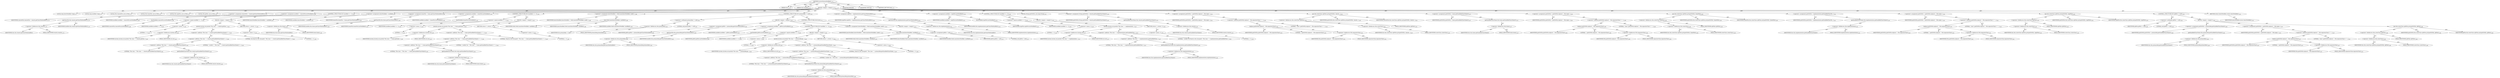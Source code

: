 digraph "sourceClassesModified" {  
"111669149752" [label = <(METHOD,sourceClassesModified)<SUB>1170</SUB>> ]
"115964117099" [label = <(PARAM,this)<SUB>1170</SUB>> ]
"115964117100" [label = <(PARAM,File buildDir)<SUB>1170</SUB>> ]
"25769803948" [label = <(BLOCK,&lt;empty&gt;,&lt;empty&gt;)<SUB>1170</SUB>> ]
"94489280571" [label = <(LOCAL,long latestModified: long)<SUB>1171</SUB>> ]
"94489280572" [label = <(LOCAL,long modified: long)<SUB>1172</SUB>> ]
"94489280573" [label = <(LOCAL,File remoteFile: java.io.File)<SUB>1173</SUB>> ]
"94489280574" [label = <(LOCAL,File homeFile: java.io.File)<SUB>1174</SUB>> ]
"94489280575" [label = <(LOCAL,File implFile: java.io.File)<SUB>1175</SUB>> ]
"94489280576" [label = <(LOCAL,File pkFile: java.io.File)<SUB>1176</SUB>> ]
"30064771855" [label = <(&lt;operator&gt;.assignment,remoteFile = remote.getClassFile(buildDir))<SUB>1179</SUB>> ]
"68719477318" [label = <(IDENTIFIER,remoteFile,remoteFile = remote.getClassFile(buildDir))<SUB>1179</SUB>> ]
"30064771856" [label = <(getClassFile,this.remote.getClassFile(buildDir))<SUB>1179</SUB>> ]
"30064771857" [label = <(&lt;operator&gt;.fieldAccess,this.remote)<SUB>1179</SUB>> ]
"68719477319" [label = <(IDENTIFIER,this,this.remote.getClassFile(buildDir))> ]
"55834575068" [label = <(FIELD_IDENTIFIER,remote,remote)<SUB>1179</SUB>> ]
"68719477320" [label = <(IDENTIFIER,buildDir,this.remote.getClassFile(buildDir))<SUB>1179</SUB>> ]
"30064771858" [label = <(&lt;operator&gt;.assignment,modified = remoteFile.lastModified())<SUB>1180</SUB>> ]
"68719477321" [label = <(IDENTIFIER,modified,modified = remoteFile.lastModified())<SUB>1180</SUB>> ]
"30064771859" [label = <(lastModified,remoteFile.lastModified())<SUB>1180</SUB>> ]
"68719477322" [label = <(IDENTIFIER,remoteFile,remoteFile.lastModified())<SUB>1180</SUB>> ]
"47244640358" [label = <(CONTROL_STRUCTURE,IF,if (modified == -1))<SUB>1181</SUB>> ]
"30064771860" [label = <(&lt;operator&gt;.equals,modified == -1)<SUB>1181</SUB>> ]
"68719477323" [label = <(IDENTIFIER,modified,modified == -1)<SUB>1181</SUB>> ]
"30064771861" [label = <(&lt;operator&gt;.minus,-1)<SUB>1181</SUB>> ]
"90194313394" [label = <(LITERAL,1,-1)<SUB>1181</SUB>> ]
"25769803949" [label = <(BLOCK,&lt;empty&gt;,&lt;empty&gt;)<SUB>1181</SUB>> ]
"30064771862" [label = <(println,System.out.println(&quot;The class &quot; + remote.getQua...)<SUB>1182</SUB>> ]
"30064771863" [label = <(&lt;operator&gt;.fieldAccess,System.out)<SUB>1182</SUB>> ]
"68719477324" [label = <(IDENTIFIER,System,System.out.println(&quot;The class &quot; + remote.getQua...)<SUB>1182</SUB>> ]
"55834575069" [label = <(FIELD_IDENTIFIER,out,out)<SUB>1182</SUB>> ]
"30064771864" [label = <(&lt;operator&gt;.addition,&quot;The class &quot; + remote.getQualifiedClassName() +...)<SUB>1182</SUB>> ]
"30064771865" [label = <(&lt;operator&gt;.addition,&quot;The class &quot; + remote.getQualifiedClassName() +...)<SUB>1182</SUB>> ]
"30064771866" [label = <(&lt;operator&gt;.addition,&quot;The class &quot; + remote.getQualifiedClassName())<SUB>1182</SUB>> ]
"90194313395" [label = <(LITERAL,&quot;The class &quot;,&quot;The class &quot; + remote.getQualifiedClassName())<SUB>1182</SUB>> ]
"30064771867" [label = <(getQualifiedClassName,this.remote.getQualifiedClassName())<SUB>1183</SUB>> ]
"30064771868" [label = <(&lt;operator&gt;.fieldAccess,this.remote)<SUB>1183</SUB>> ]
"68719477325" [label = <(IDENTIFIER,this,this.remote.getQualifiedClassName())> ]
"55834575070" [label = <(FIELD_IDENTIFIER,remote,remote)<SUB>1183</SUB>> ]
"90194313396" [label = <(LITERAL,&quot; couldn't &quot;,&quot;The class &quot; + remote.getQualifiedClassName() +...)<SUB>1183</SUB>> ]
"90194313397" [label = <(LITERAL,&quot;be found on the classpath&quot;,&quot;The class &quot; + remote.getQualifiedClassName() +...)<SUB>1184</SUB>> ]
"146028888095" [label = <(RETURN,return -1;,return -1;)<SUB>1185</SUB>> ]
"30064771869" [label = <(&lt;operator&gt;.minus,-1)<SUB>1185</SUB>> ]
"90194313398" [label = <(LITERAL,1,-1)<SUB>1185</SUB>> ]
"30064771870" [label = <(&lt;operator&gt;.assignment,latestModified = modified)<SUB>1187</SUB>> ]
"68719477326" [label = <(IDENTIFIER,latestModified,latestModified = modified)<SUB>1187</SUB>> ]
"68719477327" [label = <(IDENTIFIER,modified,latestModified = modified)<SUB>1187</SUB>> ]
"30064771871" [label = <(&lt;operator&gt;.assignment,homeFile = home.getClassFile(buildDir))<SUB>1190</SUB>> ]
"68719477328" [label = <(IDENTIFIER,homeFile,homeFile = home.getClassFile(buildDir))<SUB>1190</SUB>> ]
"30064771872" [label = <(getClassFile,this.home.getClassFile(buildDir))<SUB>1190</SUB>> ]
"30064771873" [label = <(&lt;operator&gt;.fieldAccess,this.home)<SUB>1190</SUB>> ]
"68719477329" [label = <(IDENTIFIER,this,this.home.getClassFile(buildDir))> ]
"55834575071" [label = <(FIELD_IDENTIFIER,home,home)<SUB>1190</SUB>> ]
"68719477330" [label = <(IDENTIFIER,buildDir,this.home.getClassFile(buildDir))<SUB>1190</SUB>> ]
"30064771874" [label = <(&lt;operator&gt;.assignment,modified = homeFile.lastModified())<SUB>1191</SUB>> ]
"68719477331" [label = <(IDENTIFIER,modified,modified = homeFile.lastModified())<SUB>1191</SUB>> ]
"30064771875" [label = <(lastModified,homeFile.lastModified())<SUB>1191</SUB>> ]
"68719477332" [label = <(IDENTIFIER,homeFile,homeFile.lastModified())<SUB>1191</SUB>> ]
"47244640359" [label = <(CONTROL_STRUCTURE,IF,if (modified == -1))<SUB>1192</SUB>> ]
"30064771876" [label = <(&lt;operator&gt;.equals,modified == -1)<SUB>1192</SUB>> ]
"68719477333" [label = <(IDENTIFIER,modified,modified == -1)<SUB>1192</SUB>> ]
"30064771877" [label = <(&lt;operator&gt;.minus,-1)<SUB>1192</SUB>> ]
"90194313399" [label = <(LITERAL,1,-1)<SUB>1192</SUB>> ]
"25769803950" [label = <(BLOCK,&lt;empty&gt;,&lt;empty&gt;)<SUB>1192</SUB>> ]
"30064771878" [label = <(println,System.out.println(&quot;The class &quot; + home.getQuali...)<SUB>1193</SUB>> ]
"30064771879" [label = <(&lt;operator&gt;.fieldAccess,System.out)<SUB>1193</SUB>> ]
"68719477334" [label = <(IDENTIFIER,System,System.out.println(&quot;The class &quot; + home.getQuali...)<SUB>1193</SUB>> ]
"55834575072" [label = <(FIELD_IDENTIFIER,out,out)<SUB>1193</SUB>> ]
"30064771880" [label = <(&lt;operator&gt;.addition,&quot;The class &quot; + home.getQualifiedClassName() + &quot;...)<SUB>1193</SUB>> ]
"30064771881" [label = <(&lt;operator&gt;.addition,&quot;The class &quot; + home.getQualifiedClassName() + &quot;...)<SUB>1193</SUB>> ]
"30064771882" [label = <(&lt;operator&gt;.addition,&quot;The class &quot; + home.getQualifiedClassName())<SUB>1193</SUB>> ]
"90194313400" [label = <(LITERAL,&quot;The class &quot;,&quot;The class &quot; + home.getQualifiedClassName())<SUB>1193</SUB>> ]
"30064771883" [label = <(getQualifiedClassName,this.home.getQualifiedClassName())<SUB>1194</SUB>> ]
"30064771884" [label = <(&lt;operator&gt;.fieldAccess,this.home)<SUB>1194</SUB>> ]
"68719477335" [label = <(IDENTIFIER,this,this.home.getQualifiedClassName())> ]
"55834575073" [label = <(FIELD_IDENTIFIER,home,home)<SUB>1194</SUB>> ]
"90194313401" [label = <(LITERAL,&quot; couldn't be &quot;,&quot;The class &quot; + home.getQualifiedClassName() + &quot;...)<SUB>1194</SUB>> ]
"90194313402" [label = <(LITERAL,&quot;found on the classpath&quot;,&quot;The class &quot; + home.getQualifiedClassName() + &quot;...)<SUB>1195</SUB>> ]
"146028888096" [label = <(RETURN,return -1;,return -1;)<SUB>1196</SUB>> ]
"30064771885" [label = <(&lt;operator&gt;.minus,-1)<SUB>1196</SUB>> ]
"90194313403" [label = <(LITERAL,1,-1)<SUB>1196</SUB>> ]
"30064771886" [label = <(&lt;operator&gt;.assignment,latestModified = Math.max(latestModified, modif...)<SUB>1198</SUB>> ]
"68719477336" [label = <(IDENTIFIER,latestModified,latestModified = Math.max(latestModified, modif...)<SUB>1198</SUB>> ]
"30064771887" [label = <(max,Math.max(latestModified, modified))<SUB>1198</SUB>> ]
"68719477337" [label = <(IDENTIFIER,Math,Math.max(latestModified, modified))<SUB>1198</SUB>> ]
"68719477338" [label = <(IDENTIFIER,latestModified,Math.max(latestModified, modified))<SUB>1198</SUB>> ]
"68719477339" [label = <(IDENTIFIER,modified,Math.max(latestModified, modified))<SUB>1198</SUB>> ]
"47244640360" [label = <(CONTROL_STRUCTURE,IF,if (primaryKey != null))<SUB>1201</SUB>> ]
"30064771888" [label = <(&lt;operator&gt;.notEquals,primaryKey != null)<SUB>1201</SUB>> ]
"30064771889" [label = <(&lt;operator&gt;.fieldAccess,this.primaryKey)<SUB>1201</SUB>> ]
"68719477340" [label = <(IDENTIFIER,this,primaryKey != null)> ]
"55834575074" [label = <(FIELD_IDENTIFIER,primaryKey,primaryKey)<SUB>1201</SUB>> ]
"90194313404" [label = <(LITERAL,null,primaryKey != null)<SUB>1201</SUB>> ]
"25769803951" [label = <(BLOCK,&lt;empty&gt;,&lt;empty&gt;)<SUB>1201</SUB>> ]
"30064771890" [label = <(&lt;operator&gt;.assignment,pkFile = primaryKey.getClassFile(buildDir))<SUB>1202</SUB>> ]
"68719477341" [label = <(IDENTIFIER,pkFile,pkFile = primaryKey.getClassFile(buildDir))<SUB>1202</SUB>> ]
"30064771891" [label = <(getClassFile,this.primaryKey.getClassFile(buildDir))<SUB>1202</SUB>> ]
"30064771892" [label = <(&lt;operator&gt;.fieldAccess,this.primaryKey)<SUB>1202</SUB>> ]
"68719477342" [label = <(IDENTIFIER,this,this.primaryKey.getClassFile(buildDir))> ]
"55834575075" [label = <(FIELD_IDENTIFIER,primaryKey,primaryKey)<SUB>1202</SUB>> ]
"68719477343" [label = <(IDENTIFIER,buildDir,this.primaryKey.getClassFile(buildDir))<SUB>1202</SUB>> ]
"30064771893" [label = <(&lt;operator&gt;.assignment,modified = pkFile.lastModified())<SUB>1203</SUB>> ]
"68719477344" [label = <(IDENTIFIER,modified,modified = pkFile.lastModified())<SUB>1203</SUB>> ]
"30064771894" [label = <(lastModified,pkFile.lastModified())<SUB>1203</SUB>> ]
"68719477345" [label = <(IDENTIFIER,pkFile,pkFile.lastModified())<SUB>1203</SUB>> ]
"47244640361" [label = <(CONTROL_STRUCTURE,IF,if (modified == -1))<SUB>1204</SUB>> ]
"30064771895" [label = <(&lt;operator&gt;.equals,modified == -1)<SUB>1204</SUB>> ]
"68719477346" [label = <(IDENTIFIER,modified,modified == -1)<SUB>1204</SUB>> ]
"30064771896" [label = <(&lt;operator&gt;.minus,-1)<SUB>1204</SUB>> ]
"90194313405" [label = <(LITERAL,1,-1)<SUB>1204</SUB>> ]
"25769803952" [label = <(BLOCK,&lt;empty&gt;,&lt;empty&gt;)<SUB>1204</SUB>> ]
"30064771897" [label = <(println,System.out.println(&quot;The class &quot; + primaryKey.ge...)<SUB>1205</SUB>> ]
"30064771898" [label = <(&lt;operator&gt;.fieldAccess,System.out)<SUB>1205</SUB>> ]
"68719477347" [label = <(IDENTIFIER,System,System.out.println(&quot;The class &quot; + primaryKey.ge...)<SUB>1205</SUB>> ]
"55834575076" [label = <(FIELD_IDENTIFIER,out,out)<SUB>1205</SUB>> ]
"30064771899" [label = <(&lt;operator&gt;.addition,&quot;The class &quot; + primaryKey.getQualifiedClassName...)<SUB>1205</SUB>> ]
"30064771900" [label = <(&lt;operator&gt;.addition,&quot;The class &quot; + primaryKey.getQualifiedClassName...)<SUB>1205</SUB>> ]
"30064771901" [label = <(&lt;operator&gt;.addition,&quot;The class &quot; + primaryKey.getQualifiedClassName())<SUB>1205</SUB>> ]
"90194313406" [label = <(LITERAL,&quot;The class &quot;,&quot;The class &quot; + primaryKey.getQualifiedClassName())<SUB>1205</SUB>> ]
"30064771902" [label = <(getQualifiedClassName,this.primaryKey.getQualifiedClassName())<SUB>1206</SUB>> ]
"30064771903" [label = <(&lt;operator&gt;.fieldAccess,this.primaryKey)<SUB>1206</SUB>> ]
"68719477348" [label = <(IDENTIFIER,this,this.primaryKey.getQualifiedClassName())> ]
"55834575077" [label = <(FIELD_IDENTIFIER,primaryKey,primaryKey)<SUB>1206</SUB>> ]
"90194313407" [label = <(LITERAL,&quot;couldn't be &quot;,&quot;The class &quot; + primaryKey.getQualifiedClassName...)<SUB>1206</SUB>> ]
"90194313408" [label = <(LITERAL,&quot;found on the classpath&quot;,&quot;The class &quot; + primaryKey.getQualifiedClassName...)<SUB>1207</SUB>> ]
"146028888097" [label = <(RETURN,return -1;,return -1;)<SUB>1208</SUB>> ]
"30064771904" [label = <(&lt;operator&gt;.minus,-1)<SUB>1208</SUB>> ]
"90194313409" [label = <(LITERAL,1,-1)<SUB>1208</SUB>> ]
"30064771905" [label = <(&lt;operator&gt;.assignment,latestModified = Math.max(latestModified, modif...)<SUB>1210</SUB>> ]
"68719477349" [label = <(IDENTIFIER,latestModified,latestModified = Math.max(latestModified, modif...)<SUB>1210</SUB>> ]
"30064771906" [label = <(max,Math.max(latestModified, modified))<SUB>1210</SUB>> ]
"68719477350" [label = <(IDENTIFIER,Math,Math.max(latestModified, modified))<SUB>1210</SUB>> ]
"68719477351" [label = <(IDENTIFIER,latestModified,Math.max(latestModified, modified))<SUB>1210</SUB>> ]
"68719477352" [label = <(IDENTIFIER,modified,Math.max(latestModified, modified))<SUB>1210</SUB>> ]
"47244640362" [label = <(CONTROL_STRUCTURE,ELSE,else)<SUB>1211</SUB>> ]
"25769803953" [label = <(BLOCK,&lt;empty&gt;,&lt;empty&gt;)<SUB>1211</SUB>> ]
"30064771907" [label = <(&lt;operator&gt;.assignment,pkFile = null)<SUB>1212</SUB>> ]
"68719477353" [label = <(IDENTIFIER,pkFile,pkFile = null)<SUB>1212</SUB>> ]
"90194313410" [label = <(LITERAL,null,pkFile = null)<SUB>1212</SUB>> ]
"30064771908" [label = <(&lt;operator&gt;.assignment,implFile = implementation.getClassFile(buildDir))<SUB>1224</SUB>> ]
"68719477354" [label = <(IDENTIFIER,implFile,implFile = implementation.getClassFile(buildDir))<SUB>1224</SUB>> ]
"30064771909" [label = <(getClassFile,this.implementation.getClassFile(buildDir))<SUB>1224</SUB>> ]
"30064771910" [label = <(&lt;operator&gt;.fieldAccess,this.implementation)<SUB>1224</SUB>> ]
"68719477355" [label = <(IDENTIFIER,this,this.implementation.getClassFile(buildDir))> ]
"55834575078" [label = <(FIELD_IDENTIFIER,implementation,implementation)<SUB>1224</SUB>> ]
"68719477356" [label = <(IDENTIFIER,buildDir,this.implementation.getClassFile(buildDir))<SUB>1224</SUB>> ]
"30064771911" [label = <(&lt;operator&gt;.assignment,modified = implFile.lastModified())<SUB>1225</SUB>> ]
"68719477357" [label = <(IDENTIFIER,modified,modified = implFile.lastModified())<SUB>1225</SUB>> ]
"30064771912" [label = <(lastModified,implFile.lastModified())<SUB>1225</SUB>> ]
"68719477358" [label = <(IDENTIFIER,implFile,implFile.lastModified())<SUB>1225</SUB>> ]
"47244640363" [label = <(CONTROL_STRUCTURE,IF,if (modified == -1))<SUB>1226</SUB>> ]
"30064771913" [label = <(&lt;operator&gt;.equals,modified == -1)<SUB>1226</SUB>> ]
"68719477359" [label = <(IDENTIFIER,modified,modified == -1)<SUB>1226</SUB>> ]
"30064771914" [label = <(&lt;operator&gt;.minus,-1)<SUB>1226</SUB>> ]
"90194313411" [label = <(LITERAL,1,-1)<SUB>1226</SUB>> ]
"25769803954" [label = <(BLOCK,&lt;empty&gt;,&lt;empty&gt;)<SUB>1226</SUB>> ]
"30064771915" [label = <(println,System.out.println(&quot;The class &quot; + implementatio...)<SUB>1227</SUB>> ]
"30064771916" [label = <(&lt;operator&gt;.fieldAccess,System.out)<SUB>1227</SUB>> ]
"68719477360" [label = <(IDENTIFIER,System,System.out.println(&quot;The class &quot; + implementatio...)<SUB>1227</SUB>> ]
"55834575079" [label = <(FIELD_IDENTIFIER,out,out)<SUB>1227</SUB>> ]
"30064771917" [label = <(&lt;operator&gt;.addition,&quot;The class &quot; + implementation.getQualifiedClass...)<SUB>1227</SUB>> ]
"30064771918" [label = <(&lt;operator&gt;.addition,&quot;The class &quot; + implementation.getQualifiedClass...)<SUB>1227</SUB>> ]
"90194313412" [label = <(LITERAL,&quot;The class &quot;,&quot;The class &quot; + implementation.getQualifiedClass...)<SUB>1227</SUB>> ]
"30064771919" [label = <(getQualifiedClassName,this.implementation.getQualifiedClassName())<SUB>1228</SUB>> ]
"30064771920" [label = <(&lt;operator&gt;.fieldAccess,this.implementation)<SUB>1228</SUB>> ]
"68719477361" [label = <(IDENTIFIER,this,this.implementation.getQualifiedClassName())> ]
"55834575080" [label = <(FIELD_IDENTIFIER,implementation,implementation)<SUB>1228</SUB>> ]
"90194313413" [label = <(LITERAL,&quot; couldn't be found on the classpath&quot;,&quot;The class &quot; + implementation.getQualifiedClass...)<SUB>1229</SUB>> ]
"146028888098" [label = <(RETURN,return -1;,return -1;)<SUB>1230</SUB>> ]
"30064771921" [label = <(&lt;operator&gt;.minus,-1)<SUB>1230</SUB>> ]
"90194313414" [label = <(LITERAL,1,-1)<SUB>1230</SUB>> ]
"94489280577" [label = <(LOCAL,String pathToFile: java.lang.String)<SUB>1233</SUB>> ]
"30064771922" [label = <(&lt;operator&gt;.assignment,String pathToFile = remote.getQualifiedClassName())<SUB>1233</SUB>> ]
"68719477362" [label = <(IDENTIFIER,pathToFile,String pathToFile = remote.getQualifiedClassName())<SUB>1233</SUB>> ]
"30064771923" [label = <(getQualifiedClassName,this.remote.getQualifiedClassName())<SUB>1233</SUB>> ]
"30064771924" [label = <(&lt;operator&gt;.fieldAccess,this.remote)<SUB>1233</SUB>> ]
"68719477363" [label = <(IDENTIFIER,this,this.remote.getQualifiedClassName())> ]
"55834575081" [label = <(FIELD_IDENTIFIER,remote,remote)<SUB>1233</SUB>> ]
"30064771925" [label = <(&lt;operator&gt;.assignment,pathToFile = pathToFile.replace('.', File.separ...)<SUB>1234</SUB>> ]
"68719477364" [label = <(IDENTIFIER,pathToFile,pathToFile = pathToFile.replace('.', File.separ...)<SUB>1234</SUB>> ]
"30064771926" [label = <(&lt;operator&gt;.addition,pathToFile.replace('.', File.separatorChar) + &quot;...)<SUB>1234</SUB>> ]
"30064771927" [label = <(replace,pathToFile.replace('.', File.separatorChar))<SUB>1234</SUB>> ]
"68719477365" [label = <(IDENTIFIER,pathToFile,pathToFile.replace('.', File.separatorChar))<SUB>1234</SUB>> ]
"90194313415" [label = <(LITERAL,'.',pathToFile.replace('.', File.separatorChar))<SUB>1234</SUB>> ]
"30064771928" [label = <(&lt;operator&gt;.fieldAccess,File.separatorChar)<SUB>1234</SUB>> ]
"68719477366" [label = <(IDENTIFIER,File,pathToFile.replace('.', File.separatorChar))<SUB>1234</SUB>> ]
"55834575082" [label = <(FIELD_IDENTIFIER,separatorChar,separatorChar)<SUB>1234</SUB>> ]
"90194313416" [label = <(LITERAL,&quot;.class&quot;,pathToFile.replace('.', File.separatorChar) + &quot;...)<SUB>1234</SUB>> ]
"30064771929" [label = <(put,this.outerClass.ejbFiles.put(pathToFile, remote...)<SUB>1235</SUB>> ]
"30064771930" [label = <(&lt;operator&gt;.fieldAccess,this.outerClass.ejbFiles)<SUB>1235</SUB>> ]
"30064771931" [label = <(&lt;operator&gt;.fieldAccess,this.outerClass)<SUB>1235</SUB>> ]
"68719477367" [label = <(IDENTIFIER,this,this.outerClass.ejbFiles.put(pathToFile, remote...)<SUB>1235</SUB>> ]
"55834575083" [label = <(FIELD_IDENTIFIER,outerClass,outerClass)<SUB>1235</SUB>> ]
"55834575084" [label = <(FIELD_IDENTIFIER,ejbFiles,ejbFiles)<SUB>1235</SUB>> ]
"68719477368" [label = <(IDENTIFIER,pathToFile,this.outerClass.ejbFiles.put(pathToFile, remote...)<SUB>1235</SUB>> ]
"68719477369" [label = <(IDENTIFIER,remoteFile,this.outerClass.ejbFiles.put(pathToFile, remote...)<SUB>1235</SUB>> ]
"30064771932" [label = <(&lt;operator&gt;.assignment,pathToFile = home.getQualifiedClassName())<SUB>1237</SUB>> ]
"68719477370" [label = <(IDENTIFIER,pathToFile,pathToFile = home.getQualifiedClassName())<SUB>1237</SUB>> ]
"30064771933" [label = <(getQualifiedClassName,this.home.getQualifiedClassName())<SUB>1237</SUB>> ]
"30064771934" [label = <(&lt;operator&gt;.fieldAccess,this.home)<SUB>1237</SUB>> ]
"68719477371" [label = <(IDENTIFIER,this,this.home.getQualifiedClassName())> ]
"55834575085" [label = <(FIELD_IDENTIFIER,home,home)<SUB>1237</SUB>> ]
"30064771935" [label = <(&lt;operator&gt;.assignment,pathToFile = pathToFile.replace('.', File.separ...)<SUB>1238</SUB>> ]
"68719477372" [label = <(IDENTIFIER,pathToFile,pathToFile = pathToFile.replace('.', File.separ...)<SUB>1238</SUB>> ]
"30064771936" [label = <(&lt;operator&gt;.addition,pathToFile.replace('.', File.separatorChar) + &quot;...)<SUB>1238</SUB>> ]
"30064771937" [label = <(replace,pathToFile.replace('.', File.separatorChar))<SUB>1238</SUB>> ]
"68719477373" [label = <(IDENTIFIER,pathToFile,pathToFile.replace('.', File.separatorChar))<SUB>1238</SUB>> ]
"90194313417" [label = <(LITERAL,'.',pathToFile.replace('.', File.separatorChar))<SUB>1238</SUB>> ]
"30064771938" [label = <(&lt;operator&gt;.fieldAccess,File.separatorChar)<SUB>1238</SUB>> ]
"68719477374" [label = <(IDENTIFIER,File,pathToFile.replace('.', File.separatorChar))<SUB>1238</SUB>> ]
"55834575086" [label = <(FIELD_IDENTIFIER,separatorChar,separatorChar)<SUB>1238</SUB>> ]
"90194313418" [label = <(LITERAL,&quot;.class&quot;,pathToFile.replace('.', File.separatorChar) + &quot;...)<SUB>1238</SUB>> ]
"30064771939" [label = <(put,this.outerClass.ejbFiles.put(pathToFile, homeFile))<SUB>1239</SUB>> ]
"30064771940" [label = <(&lt;operator&gt;.fieldAccess,this.outerClass.ejbFiles)<SUB>1239</SUB>> ]
"30064771941" [label = <(&lt;operator&gt;.fieldAccess,this.outerClass)<SUB>1239</SUB>> ]
"68719477375" [label = <(IDENTIFIER,this,this.outerClass.ejbFiles.put(pathToFile, homeFile))<SUB>1239</SUB>> ]
"55834575087" [label = <(FIELD_IDENTIFIER,outerClass,outerClass)<SUB>1239</SUB>> ]
"55834575088" [label = <(FIELD_IDENTIFIER,ejbFiles,ejbFiles)<SUB>1239</SUB>> ]
"68719477376" [label = <(IDENTIFIER,pathToFile,this.outerClass.ejbFiles.put(pathToFile, homeFile))<SUB>1239</SUB>> ]
"68719477377" [label = <(IDENTIFIER,homeFile,this.outerClass.ejbFiles.put(pathToFile, homeFile))<SUB>1239</SUB>> ]
"30064771942" [label = <(&lt;operator&gt;.assignment,pathToFile = implementation.getQualifiedClassNa...)<SUB>1241</SUB>> ]
"68719477378" [label = <(IDENTIFIER,pathToFile,pathToFile = implementation.getQualifiedClassNa...)<SUB>1241</SUB>> ]
"30064771943" [label = <(getQualifiedClassName,this.implementation.getQualifiedClassName())<SUB>1241</SUB>> ]
"30064771944" [label = <(&lt;operator&gt;.fieldAccess,this.implementation)<SUB>1241</SUB>> ]
"68719477379" [label = <(IDENTIFIER,this,this.implementation.getQualifiedClassName())> ]
"55834575089" [label = <(FIELD_IDENTIFIER,implementation,implementation)<SUB>1241</SUB>> ]
"30064771945" [label = <(&lt;operator&gt;.assignment,pathToFile = pathToFile.replace('.', File.separ...)<SUB>1242</SUB>> ]
"68719477380" [label = <(IDENTIFIER,pathToFile,pathToFile = pathToFile.replace('.', File.separ...)<SUB>1242</SUB>> ]
"30064771946" [label = <(&lt;operator&gt;.addition,pathToFile.replace('.', File.separatorChar) + &quot;...)<SUB>1242</SUB>> ]
"30064771947" [label = <(replace,pathToFile.replace('.', File.separatorChar))<SUB>1242</SUB>> ]
"68719477381" [label = <(IDENTIFIER,pathToFile,pathToFile.replace('.', File.separatorChar))<SUB>1242</SUB>> ]
"90194313419" [label = <(LITERAL,'.',pathToFile.replace('.', File.separatorChar))<SUB>1242</SUB>> ]
"30064771948" [label = <(&lt;operator&gt;.fieldAccess,File.separatorChar)<SUB>1242</SUB>> ]
"68719477382" [label = <(IDENTIFIER,File,pathToFile.replace('.', File.separatorChar))<SUB>1242</SUB>> ]
"55834575090" [label = <(FIELD_IDENTIFIER,separatorChar,separatorChar)<SUB>1242</SUB>> ]
"90194313420" [label = <(LITERAL,&quot;.class&quot;,pathToFile.replace('.', File.separatorChar) + &quot;...)<SUB>1242</SUB>> ]
"30064771949" [label = <(put,this.outerClass.ejbFiles.put(pathToFile, implFile))<SUB>1243</SUB>> ]
"30064771950" [label = <(&lt;operator&gt;.fieldAccess,this.outerClass.ejbFiles)<SUB>1243</SUB>> ]
"30064771951" [label = <(&lt;operator&gt;.fieldAccess,this.outerClass)<SUB>1243</SUB>> ]
"68719477383" [label = <(IDENTIFIER,this,this.outerClass.ejbFiles.put(pathToFile, implFile))<SUB>1243</SUB>> ]
"55834575091" [label = <(FIELD_IDENTIFIER,outerClass,outerClass)<SUB>1243</SUB>> ]
"55834575092" [label = <(FIELD_IDENTIFIER,ejbFiles,ejbFiles)<SUB>1243</SUB>> ]
"68719477384" [label = <(IDENTIFIER,pathToFile,this.outerClass.ejbFiles.put(pathToFile, implFile))<SUB>1243</SUB>> ]
"68719477385" [label = <(IDENTIFIER,implFile,this.outerClass.ejbFiles.put(pathToFile, implFile))<SUB>1243</SUB>> ]
"47244640364" [label = <(CONTROL_STRUCTURE,IF,if (pkFile != null))<SUB>1245</SUB>> ]
"30064771952" [label = <(&lt;operator&gt;.notEquals,pkFile != null)<SUB>1245</SUB>> ]
"68719477386" [label = <(IDENTIFIER,pkFile,pkFile != null)<SUB>1245</SUB>> ]
"90194313421" [label = <(LITERAL,null,pkFile != null)<SUB>1245</SUB>> ]
"25769803955" [label = <(BLOCK,&lt;empty&gt;,&lt;empty&gt;)<SUB>1245</SUB>> ]
"30064771953" [label = <(&lt;operator&gt;.assignment,pathToFile = primaryKey.getQualifiedClassName())<SUB>1246</SUB>> ]
"68719477387" [label = <(IDENTIFIER,pathToFile,pathToFile = primaryKey.getQualifiedClassName())<SUB>1246</SUB>> ]
"30064771954" [label = <(getQualifiedClassName,this.primaryKey.getQualifiedClassName())<SUB>1246</SUB>> ]
"30064771955" [label = <(&lt;operator&gt;.fieldAccess,this.primaryKey)<SUB>1246</SUB>> ]
"68719477388" [label = <(IDENTIFIER,this,this.primaryKey.getQualifiedClassName())> ]
"55834575093" [label = <(FIELD_IDENTIFIER,primaryKey,primaryKey)<SUB>1246</SUB>> ]
"30064771956" [label = <(&lt;operator&gt;.assignment,pathToFile = pathToFile.replace('.', File.separ...)<SUB>1247</SUB>> ]
"68719477389" [label = <(IDENTIFIER,pathToFile,pathToFile = pathToFile.replace('.', File.separ...)<SUB>1247</SUB>> ]
"30064771957" [label = <(&lt;operator&gt;.addition,pathToFile.replace('.', File.separatorChar) + &quot;...)<SUB>1247</SUB>> ]
"30064771958" [label = <(replace,pathToFile.replace('.', File.separatorChar))<SUB>1247</SUB>> ]
"68719477390" [label = <(IDENTIFIER,pathToFile,pathToFile.replace('.', File.separatorChar))<SUB>1247</SUB>> ]
"90194313422" [label = <(LITERAL,'.',pathToFile.replace('.', File.separatorChar))<SUB>1247</SUB>> ]
"30064771959" [label = <(&lt;operator&gt;.fieldAccess,File.separatorChar)<SUB>1247</SUB>> ]
"68719477391" [label = <(IDENTIFIER,File,pathToFile.replace('.', File.separatorChar))<SUB>1247</SUB>> ]
"55834575094" [label = <(FIELD_IDENTIFIER,separatorChar,separatorChar)<SUB>1247</SUB>> ]
"90194313423" [label = <(LITERAL,&quot;.class&quot;,pathToFile.replace('.', File.separatorChar) + &quot;...)<SUB>1247</SUB>> ]
"30064771960" [label = <(put,this.outerClass.ejbFiles.put(pathToFile, pkFile))<SUB>1248</SUB>> ]
"30064771961" [label = <(&lt;operator&gt;.fieldAccess,this.outerClass.ejbFiles)<SUB>1248</SUB>> ]
"30064771962" [label = <(&lt;operator&gt;.fieldAccess,this.outerClass)<SUB>1248</SUB>> ]
"68719477392" [label = <(IDENTIFIER,this,this.outerClass.ejbFiles.put(pathToFile, pkFile))<SUB>1248</SUB>> ]
"55834575095" [label = <(FIELD_IDENTIFIER,outerClass,outerClass)<SUB>1248</SUB>> ]
"55834575096" [label = <(FIELD_IDENTIFIER,ejbFiles,ejbFiles)<SUB>1248</SUB>> ]
"68719477393" [label = <(IDENTIFIER,pathToFile,this.outerClass.ejbFiles.put(pathToFile, pkFile))<SUB>1248</SUB>> ]
"68719477394" [label = <(IDENTIFIER,pkFile,this.outerClass.ejbFiles.put(pathToFile, pkFile))<SUB>1248</SUB>> ]
"146028888099" [label = <(RETURN,return latestModified;,return latestModified;)<SUB>1251</SUB>> ]
"68719477395" [label = <(IDENTIFIER,latestModified,return latestModified;)<SUB>1251</SUB>> ]
"133143986326" [label = <(MODIFIER,PRIVATE)> ]
"133143986327" [label = <(MODIFIER,VIRTUAL)> ]
"128849018936" [label = <(METHOD_RETURN,long)<SUB>1170</SUB>> ]
  "111669149752" -> "115964117099"  [ label = "AST: "] 
  "111669149752" -> "115964117100"  [ label = "AST: "] 
  "111669149752" -> "25769803948"  [ label = "AST: "] 
  "111669149752" -> "133143986326"  [ label = "AST: "] 
  "111669149752" -> "133143986327"  [ label = "AST: "] 
  "111669149752" -> "128849018936"  [ label = "AST: "] 
  "25769803948" -> "94489280571"  [ label = "AST: "] 
  "25769803948" -> "94489280572"  [ label = "AST: "] 
  "25769803948" -> "94489280573"  [ label = "AST: "] 
  "25769803948" -> "94489280574"  [ label = "AST: "] 
  "25769803948" -> "94489280575"  [ label = "AST: "] 
  "25769803948" -> "94489280576"  [ label = "AST: "] 
  "25769803948" -> "30064771855"  [ label = "AST: "] 
  "25769803948" -> "30064771858"  [ label = "AST: "] 
  "25769803948" -> "47244640358"  [ label = "AST: "] 
  "25769803948" -> "30064771870"  [ label = "AST: "] 
  "25769803948" -> "30064771871"  [ label = "AST: "] 
  "25769803948" -> "30064771874"  [ label = "AST: "] 
  "25769803948" -> "47244640359"  [ label = "AST: "] 
  "25769803948" -> "30064771886"  [ label = "AST: "] 
  "25769803948" -> "47244640360"  [ label = "AST: "] 
  "25769803948" -> "30064771908"  [ label = "AST: "] 
  "25769803948" -> "30064771911"  [ label = "AST: "] 
  "25769803948" -> "47244640363"  [ label = "AST: "] 
  "25769803948" -> "94489280577"  [ label = "AST: "] 
  "25769803948" -> "30064771922"  [ label = "AST: "] 
  "25769803948" -> "30064771925"  [ label = "AST: "] 
  "25769803948" -> "30064771929"  [ label = "AST: "] 
  "25769803948" -> "30064771932"  [ label = "AST: "] 
  "25769803948" -> "30064771935"  [ label = "AST: "] 
  "25769803948" -> "30064771939"  [ label = "AST: "] 
  "25769803948" -> "30064771942"  [ label = "AST: "] 
  "25769803948" -> "30064771945"  [ label = "AST: "] 
  "25769803948" -> "30064771949"  [ label = "AST: "] 
  "25769803948" -> "47244640364"  [ label = "AST: "] 
  "25769803948" -> "146028888099"  [ label = "AST: "] 
  "30064771855" -> "68719477318"  [ label = "AST: "] 
  "30064771855" -> "30064771856"  [ label = "AST: "] 
  "30064771856" -> "30064771857"  [ label = "AST: "] 
  "30064771856" -> "68719477320"  [ label = "AST: "] 
  "30064771857" -> "68719477319"  [ label = "AST: "] 
  "30064771857" -> "55834575068"  [ label = "AST: "] 
  "30064771858" -> "68719477321"  [ label = "AST: "] 
  "30064771858" -> "30064771859"  [ label = "AST: "] 
  "30064771859" -> "68719477322"  [ label = "AST: "] 
  "47244640358" -> "30064771860"  [ label = "AST: "] 
  "47244640358" -> "25769803949"  [ label = "AST: "] 
  "30064771860" -> "68719477323"  [ label = "AST: "] 
  "30064771860" -> "30064771861"  [ label = "AST: "] 
  "30064771861" -> "90194313394"  [ label = "AST: "] 
  "25769803949" -> "30064771862"  [ label = "AST: "] 
  "25769803949" -> "146028888095"  [ label = "AST: "] 
  "30064771862" -> "30064771863"  [ label = "AST: "] 
  "30064771862" -> "30064771864"  [ label = "AST: "] 
  "30064771863" -> "68719477324"  [ label = "AST: "] 
  "30064771863" -> "55834575069"  [ label = "AST: "] 
  "30064771864" -> "30064771865"  [ label = "AST: "] 
  "30064771864" -> "90194313397"  [ label = "AST: "] 
  "30064771865" -> "30064771866"  [ label = "AST: "] 
  "30064771865" -> "90194313396"  [ label = "AST: "] 
  "30064771866" -> "90194313395"  [ label = "AST: "] 
  "30064771866" -> "30064771867"  [ label = "AST: "] 
  "30064771867" -> "30064771868"  [ label = "AST: "] 
  "30064771868" -> "68719477325"  [ label = "AST: "] 
  "30064771868" -> "55834575070"  [ label = "AST: "] 
  "146028888095" -> "30064771869"  [ label = "AST: "] 
  "30064771869" -> "90194313398"  [ label = "AST: "] 
  "30064771870" -> "68719477326"  [ label = "AST: "] 
  "30064771870" -> "68719477327"  [ label = "AST: "] 
  "30064771871" -> "68719477328"  [ label = "AST: "] 
  "30064771871" -> "30064771872"  [ label = "AST: "] 
  "30064771872" -> "30064771873"  [ label = "AST: "] 
  "30064771872" -> "68719477330"  [ label = "AST: "] 
  "30064771873" -> "68719477329"  [ label = "AST: "] 
  "30064771873" -> "55834575071"  [ label = "AST: "] 
  "30064771874" -> "68719477331"  [ label = "AST: "] 
  "30064771874" -> "30064771875"  [ label = "AST: "] 
  "30064771875" -> "68719477332"  [ label = "AST: "] 
  "47244640359" -> "30064771876"  [ label = "AST: "] 
  "47244640359" -> "25769803950"  [ label = "AST: "] 
  "30064771876" -> "68719477333"  [ label = "AST: "] 
  "30064771876" -> "30064771877"  [ label = "AST: "] 
  "30064771877" -> "90194313399"  [ label = "AST: "] 
  "25769803950" -> "30064771878"  [ label = "AST: "] 
  "25769803950" -> "146028888096"  [ label = "AST: "] 
  "30064771878" -> "30064771879"  [ label = "AST: "] 
  "30064771878" -> "30064771880"  [ label = "AST: "] 
  "30064771879" -> "68719477334"  [ label = "AST: "] 
  "30064771879" -> "55834575072"  [ label = "AST: "] 
  "30064771880" -> "30064771881"  [ label = "AST: "] 
  "30064771880" -> "90194313402"  [ label = "AST: "] 
  "30064771881" -> "30064771882"  [ label = "AST: "] 
  "30064771881" -> "90194313401"  [ label = "AST: "] 
  "30064771882" -> "90194313400"  [ label = "AST: "] 
  "30064771882" -> "30064771883"  [ label = "AST: "] 
  "30064771883" -> "30064771884"  [ label = "AST: "] 
  "30064771884" -> "68719477335"  [ label = "AST: "] 
  "30064771884" -> "55834575073"  [ label = "AST: "] 
  "146028888096" -> "30064771885"  [ label = "AST: "] 
  "30064771885" -> "90194313403"  [ label = "AST: "] 
  "30064771886" -> "68719477336"  [ label = "AST: "] 
  "30064771886" -> "30064771887"  [ label = "AST: "] 
  "30064771887" -> "68719477337"  [ label = "AST: "] 
  "30064771887" -> "68719477338"  [ label = "AST: "] 
  "30064771887" -> "68719477339"  [ label = "AST: "] 
  "47244640360" -> "30064771888"  [ label = "AST: "] 
  "47244640360" -> "25769803951"  [ label = "AST: "] 
  "47244640360" -> "47244640362"  [ label = "AST: "] 
  "30064771888" -> "30064771889"  [ label = "AST: "] 
  "30064771888" -> "90194313404"  [ label = "AST: "] 
  "30064771889" -> "68719477340"  [ label = "AST: "] 
  "30064771889" -> "55834575074"  [ label = "AST: "] 
  "25769803951" -> "30064771890"  [ label = "AST: "] 
  "25769803951" -> "30064771893"  [ label = "AST: "] 
  "25769803951" -> "47244640361"  [ label = "AST: "] 
  "25769803951" -> "30064771905"  [ label = "AST: "] 
  "30064771890" -> "68719477341"  [ label = "AST: "] 
  "30064771890" -> "30064771891"  [ label = "AST: "] 
  "30064771891" -> "30064771892"  [ label = "AST: "] 
  "30064771891" -> "68719477343"  [ label = "AST: "] 
  "30064771892" -> "68719477342"  [ label = "AST: "] 
  "30064771892" -> "55834575075"  [ label = "AST: "] 
  "30064771893" -> "68719477344"  [ label = "AST: "] 
  "30064771893" -> "30064771894"  [ label = "AST: "] 
  "30064771894" -> "68719477345"  [ label = "AST: "] 
  "47244640361" -> "30064771895"  [ label = "AST: "] 
  "47244640361" -> "25769803952"  [ label = "AST: "] 
  "30064771895" -> "68719477346"  [ label = "AST: "] 
  "30064771895" -> "30064771896"  [ label = "AST: "] 
  "30064771896" -> "90194313405"  [ label = "AST: "] 
  "25769803952" -> "30064771897"  [ label = "AST: "] 
  "25769803952" -> "146028888097"  [ label = "AST: "] 
  "30064771897" -> "30064771898"  [ label = "AST: "] 
  "30064771897" -> "30064771899"  [ label = "AST: "] 
  "30064771898" -> "68719477347"  [ label = "AST: "] 
  "30064771898" -> "55834575076"  [ label = "AST: "] 
  "30064771899" -> "30064771900"  [ label = "AST: "] 
  "30064771899" -> "90194313408"  [ label = "AST: "] 
  "30064771900" -> "30064771901"  [ label = "AST: "] 
  "30064771900" -> "90194313407"  [ label = "AST: "] 
  "30064771901" -> "90194313406"  [ label = "AST: "] 
  "30064771901" -> "30064771902"  [ label = "AST: "] 
  "30064771902" -> "30064771903"  [ label = "AST: "] 
  "30064771903" -> "68719477348"  [ label = "AST: "] 
  "30064771903" -> "55834575077"  [ label = "AST: "] 
  "146028888097" -> "30064771904"  [ label = "AST: "] 
  "30064771904" -> "90194313409"  [ label = "AST: "] 
  "30064771905" -> "68719477349"  [ label = "AST: "] 
  "30064771905" -> "30064771906"  [ label = "AST: "] 
  "30064771906" -> "68719477350"  [ label = "AST: "] 
  "30064771906" -> "68719477351"  [ label = "AST: "] 
  "30064771906" -> "68719477352"  [ label = "AST: "] 
  "47244640362" -> "25769803953"  [ label = "AST: "] 
  "25769803953" -> "30064771907"  [ label = "AST: "] 
  "30064771907" -> "68719477353"  [ label = "AST: "] 
  "30064771907" -> "90194313410"  [ label = "AST: "] 
  "30064771908" -> "68719477354"  [ label = "AST: "] 
  "30064771908" -> "30064771909"  [ label = "AST: "] 
  "30064771909" -> "30064771910"  [ label = "AST: "] 
  "30064771909" -> "68719477356"  [ label = "AST: "] 
  "30064771910" -> "68719477355"  [ label = "AST: "] 
  "30064771910" -> "55834575078"  [ label = "AST: "] 
  "30064771911" -> "68719477357"  [ label = "AST: "] 
  "30064771911" -> "30064771912"  [ label = "AST: "] 
  "30064771912" -> "68719477358"  [ label = "AST: "] 
  "47244640363" -> "30064771913"  [ label = "AST: "] 
  "47244640363" -> "25769803954"  [ label = "AST: "] 
  "30064771913" -> "68719477359"  [ label = "AST: "] 
  "30064771913" -> "30064771914"  [ label = "AST: "] 
  "30064771914" -> "90194313411"  [ label = "AST: "] 
  "25769803954" -> "30064771915"  [ label = "AST: "] 
  "25769803954" -> "146028888098"  [ label = "AST: "] 
  "30064771915" -> "30064771916"  [ label = "AST: "] 
  "30064771915" -> "30064771917"  [ label = "AST: "] 
  "30064771916" -> "68719477360"  [ label = "AST: "] 
  "30064771916" -> "55834575079"  [ label = "AST: "] 
  "30064771917" -> "30064771918"  [ label = "AST: "] 
  "30064771917" -> "90194313413"  [ label = "AST: "] 
  "30064771918" -> "90194313412"  [ label = "AST: "] 
  "30064771918" -> "30064771919"  [ label = "AST: "] 
  "30064771919" -> "30064771920"  [ label = "AST: "] 
  "30064771920" -> "68719477361"  [ label = "AST: "] 
  "30064771920" -> "55834575080"  [ label = "AST: "] 
  "146028888098" -> "30064771921"  [ label = "AST: "] 
  "30064771921" -> "90194313414"  [ label = "AST: "] 
  "30064771922" -> "68719477362"  [ label = "AST: "] 
  "30064771922" -> "30064771923"  [ label = "AST: "] 
  "30064771923" -> "30064771924"  [ label = "AST: "] 
  "30064771924" -> "68719477363"  [ label = "AST: "] 
  "30064771924" -> "55834575081"  [ label = "AST: "] 
  "30064771925" -> "68719477364"  [ label = "AST: "] 
  "30064771925" -> "30064771926"  [ label = "AST: "] 
  "30064771926" -> "30064771927"  [ label = "AST: "] 
  "30064771926" -> "90194313416"  [ label = "AST: "] 
  "30064771927" -> "68719477365"  [ label = "AST: "] 
  "30064771927" -> "90194313415"  [ label = "AST: "] 
  "30064771927" -> "30064771928"  [ label = "AST: "] 
  "30064771928" -> "68719477366"  [ label = "AST: "] 
  "30064771928" -> "55834575082"  [ label = "AST: "] 
  "30064771929" -> "30064771930"  [ label = "AST: "] 
  "30064771929" -> "68719477368"  [ label = "AST: "] 
  "30064771929" -> "68719477369"  [ label = "AST: "] 
  "30064771930" -> "30064771931"  [ label = "AST: "] 
  "30064771930" -> "55834575084"  [ label = "AST: "] 
  "30064771931" -> "68719477367"  [ label = "AST: "] 
  "30064771931" -> "55834575083"  [ label = "AST: "] 
  "30064771932" -> "68719477370"  [ label = "AST: "] 
  "30064771932" -> "30064771933"  [ label = "AST: "] 
  "30064771933" -> "30064771934"  [ label = "AST: "] 
  "30064771934" -> "68719477371"  [ label = "AST: "] 
  "30064771934" -> "55834575085"  [ label = "AST: "] 
  "30064771935" -> "68719477372"  [ label = "AST: "] 
  "30064771935" -> "30064771936"  [ label = "AST: "] 
  "30064771936" -> "30064771937"  [ label = "AST: "] 
  "30064771936" -> "90194313418"  [ label = "AST: "] 
  "30064771937" -> "68719477373"  [ label = "AST: "] 
  "30064771937" -> "90194313417"  [ label = "AST: "] 
  "30064771937" -> "30064771938"  [ label = "AST: "] 
  "30064771938" -> "68719477374"  [ label = "AST: "] 
  "30064771938" -> "55834575086"  [ label = "AST: "] 
  "30064771939" -> "30064771940"  [ label = "AST: "] 
  "30064771939" -> "68719477376"  [ label = "AST: "] 
  "30064771939" -> "68719477377"  [ label = "AST: "] 
  "30064771940" -> "30064771941"  [ label = "AST: "] 
  "30064771940" -> "55834575088"  [ label = "AST: "] 
  "30064771941" -> "68719477375"  [ label = "AST: "] 
  "30064771941" -> "55834575087"  [ label = "AST: "] 
  "30064771942" -> "68719477378"  [ label = "AST: "] 
  "30064771942" -> "30064771943"  [ label = "AST: "] 
  "30064771943" -> "30064771944"  [ label = "AST: "] 
  "30064771944" -> "68719477379"  [ label = "AST: "] 
  "30064771944" -> "55834575089"  [ label = "AST: "] 
  "30064771945" -> "68719477380"  [ label = "AST: "] 
  "30064771945" -> "30064771946"  [ label = "AST: "] 
  "30064771946" -> "30064771947"  [ label = "AST: "] 
  "30064771946" -> "90194313420"  [ label = "AST: "] 
  "30064771947" -> "68719477381"  [ label = "AST: "] 
  "30064771947" -> "90194313419"  [ label = "AST: "] 
  "30064771947" -> "30064771948"  [ label = "AST: "] 
  "30064771948" -> "68719477382"  [ label = "AST: "] 
  "30064771948" -> "55834575090"  [ label = "AST: "] 
  "30064771949" -> "30064771950"  [ label = "AST: "] 
  "30064771949" -> "68719477384"  [ label = "AST: "] 
  "30064771949" -> "68719477385"  [ label = "AST: "] 
  "30064771950" -> "30064771951"  [ label = "AST: "] 
  "30064771950" -> "55834575092"  [ label = "AST: "] 
  "30064771951" -> "68719477383"  [ label = "AST: "] 
  "30064771951" -> "55834575091"  [ label = "AST: "] 
  "47244640364" -> "30064771952"  [ label = "AST: "] 
  "47244640364" -> "25769803955"  [ label = "AST: "] 
  "30064771952" -> "68719477386"  [ label = "AST: "] 
  "30064771952" -> "90194313421"  [ label = "AST: "] 
  "25769803955" -> "30064771953"  [ label = "AST: "] 
  "25769803955" -> "30064771956"  [ label = "AST: "] 
  "25769803955" -> "30064771960"  [ label = "AST: "] 
  "30064771953" -> "68719477387"  [ label = "AST: "] 
  "30064771953" -> "30064771954"  [ label = "AST: "] 
  "30064771954" -> "30064771955"  [ label = "AST: "] 
  "30064771955" -> "68719477388"  [ label = "AST: "] 
  "30064771955" -> "55834575093"  [ label = "AST: "] 
  "30064771956" -> "68719477389"  [ label = "AST: "] 
  "30064771956" -> "30064771957"  [ label = "AST: "] 
  "30064771957" -> "30064771958"  [ label = "AST: "] 
  "30064771957" -> "90194313423"  [ label = "AST: "] 
  "30064771958" -> "68719477390"  [ label = "AST: "] 
  "30064771958" -> "90194313422"  [ label = "AST: "] 
  "30064771958" -> "30064771959"  [ label = "AST: "] 
  "30064771959" -> "68719477391"  [ label = "AST: "] 
  "30064771959" -> "55834575094"  [ label = "AST: "] 
  "30064771960" -> "30064771961"  [ label = "AST: "] 
  "30064771960" -> "68719477393"  [ label = "AST: "] 
  "30064771960" -> "68719477394"  [ label = "AST: "] 
  "30064771961" -> "30064771962"  [ label = "AST: "] 
  "30064771961" -> "55834575096"  [ label = "AST: "] 
  "30064771962" -> "68719477392"  [ label = "AST: "] 
  "30064771962" -> "55834575095"  [ label = "AST: "] 
  "146028888099" -> "68719477395"  [ label = "AST: "] 
  "111669149752" -> "115964117099"  [ label = "DDG: "] 
  "111669149752" -> "115964117100"  [ label = "DDG: "] 
}
